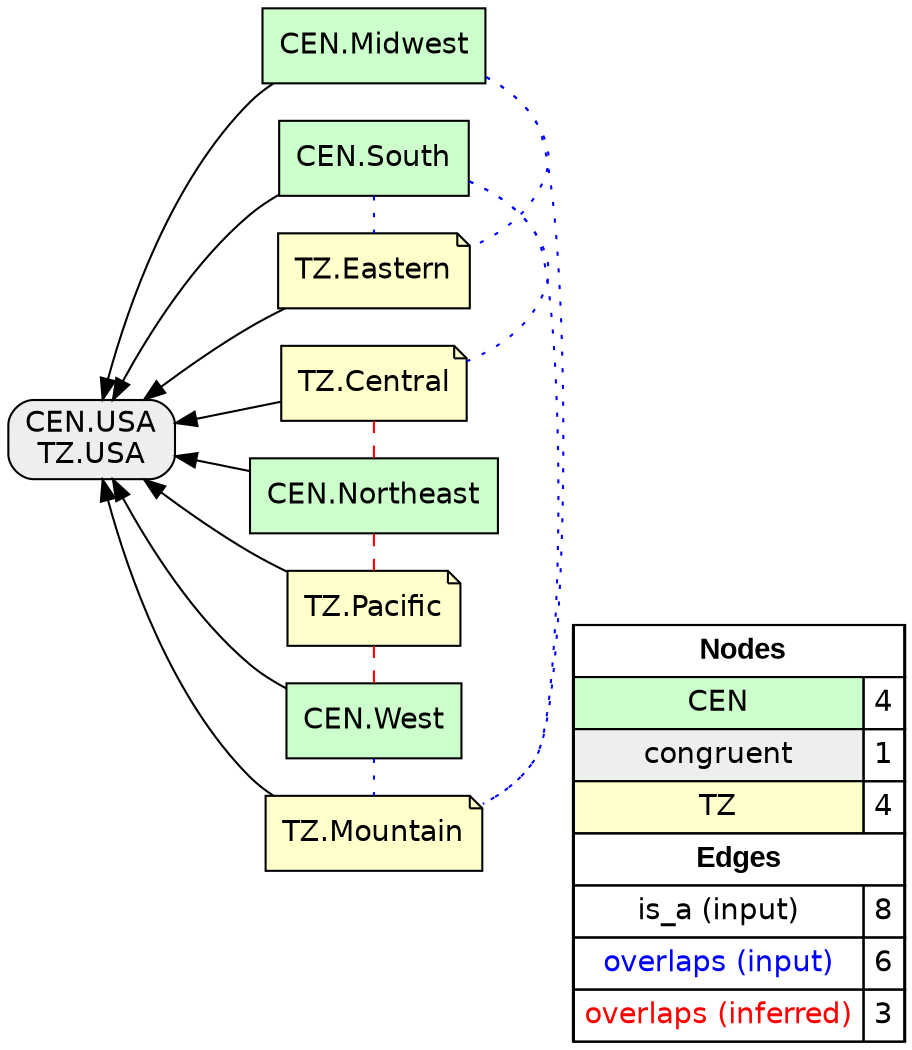 digraph{
rankdir=RL
node[shape=box style=filled fillcolor="#CCFFCC" fontname="helvetica"] 
"CEN.Midwest"
"CEN.South"
"CEN.Northeast"
"CEN.West"
node[shape=box style="filled,rounded" fillcolor="#EEEEEE" fontname="helvetica"] 
"CEN.USA\nTZ.USA"
node[shape=note style=filled fillcolor="#FFFFCC" fontname="helvetica"] 
"TZ.Eastern"
"TZ.Pacific"
"TZ.Central"
"TZ.Mountain"
edge[arrowhead=normal style=dotted color="#000000" constraint=true penwidth=1]
edge[arrowhead=normal style=solid color="#000000" constraint=true penwidth=1]
"CEN.South" -> "CEN.USA\nTZ.USA"
"CEN.Midwest" -> "CEN.USA\nTZ.USA"
"TZ.Eastern" -> "CEN.USA\nTZ.USA"
"TZ.Central" -> "CEN.USA\nTZ.USA"
"TZ.Pacific" -> "CEN.USA\nTZ.USA"
"CEN.Northeast" -> "CEN.USA\nTZ.USA"
"CEN.West" -> "CEN.USA\nTZ.USA"
"TZ.Mountain" -> "CEN.USA\nTZ.USA"
edge[arrowhead=none style=dotted color="#0000FF" constraint=false penwidth=1]
"CEN.South" -> "TZ.Mountain"
"CEN.West" -> "TZ.Mountain"
"CEN.Midwest" -> "TZ.Mountain"
"CEN.South" -> "TZ.Central"
"CEN.Midwest" -> "TZ.Eastern"
"CEN.South" -> "TZ.Eastern"
edge[arrowhead=none style=dashed color="#FF0000" constraint=false penwidth=1]
"CEN.Northeast" -> "TZ.Pacific"
"CEN.Northeast" -> "TZ.Central"
"CEN.West" -> "TZ.Pacific"
node[shape=box] 
{rank=source Legend [fillcolor= white margin=0 label=< 
 <TABLE BORDER="0" CELLBORDER="1" CELLSPACING="0" CELLPADDING="4"> 
<TR> <TD COLSPAN="2"><font face="Arial Black"> Nodes</font></TD> </TR> 
<TR> 
 <TD bgcolor="#CCFFCC" fontname="helvetica">CEN</TD> 
 <TD>4</TD> 
 </TR> 
<TR> 
 <TD bgcolor="#EEEEEE" fontname="helvetica">congruent</TD> 
 <TD>1</TD> 
 </TR> 
<TR> 
 <TD bgcolor="#FFFFCC" fontname="helvetica">TZ</TD> 
 <TD>4</TD> 
 </TR> 
<TR> <TD COLSPAN="2"><font face = "Arial Black"> Edges </font></TD> </TR> 
<TR> 
 <TD><font color ="#000000">is_a (input)</font></TD><TD>8</TD>
</TR>
<TR> 
 <TD><font color ="#0000FF">overlaps (input)</font></TD><TD>6</TD>
</TR>
<TR> 
 <TD><font color ="#FF0000">overlaps (inferred)</font></TD><TD>3</TD>
</TR>
</TABLE> 
 >] } 
}